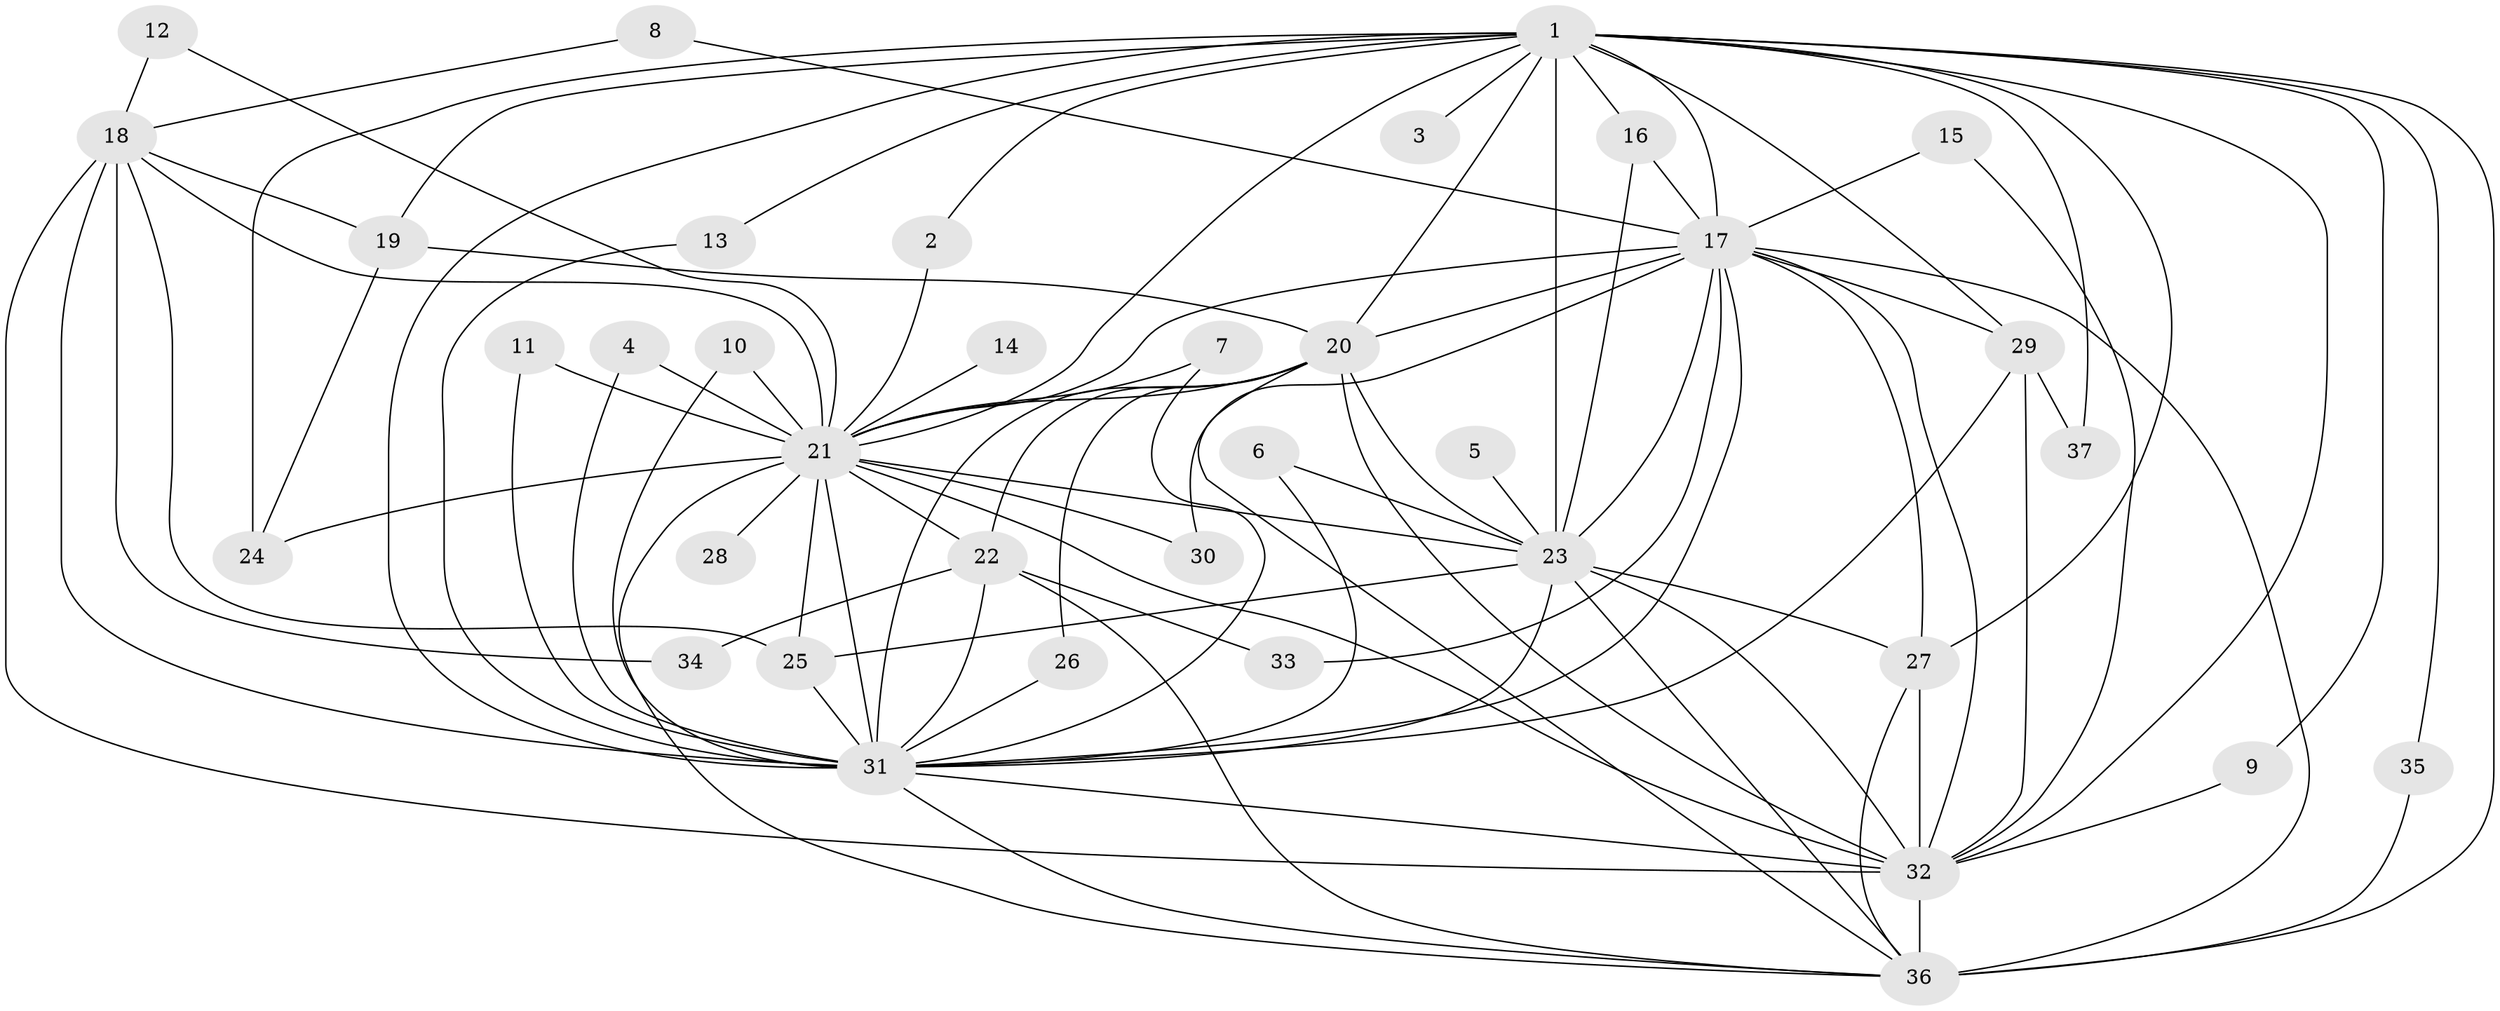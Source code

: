 // original degree distribution, {19: 0.02857142857142857, 14: 0.02857142857142857, 15: 0.014285714285714285, 10: 0.014285714285714285, 16: 0.014285714285714285, 24: 0.014285714285714285, 18: 0.014285714285714285, 23: 0.014285714285714285, 3: 0.17142857142857143, 2: 0.5428571428571428, 4: 0.08571428571428572, 5: 0.04285714285714286, 7: 0.014285714285714285}
// Generated by graph-tools (version 1.1) at 2025/25/03/09/25 03:25:46]
// undirected, 37 vertices, 95 edges
graph export_dot {
graph [start="1"]
  node [color=gray90,style=filled];
  1;
  2;
  3;
  4;
  5;
  6;
  7;
  8;
  9;
  10;
  11;
  12;
  13;
  14;
  15;
  16;
  17;
  18;
  19;
  20;
  21;
  22;
  23;
  24;
  25;
  26;
  27;
  28;
  29;
  30;
  31;
  32;
  33;
  34;
  35;
  36;
  37;
  1 -- 2 [weight=1.0];
  1 -- 3 [weight=2.0];
  1 -- 9 [weight=1.0];
  1 -- 13 [weight=1.0];
  1 -- 16 [weight=1.0];
  1 -- 17 [weight=5.0];
  1 -- 19 [weight=2.0];
  1 -- 20 [weight=3.0];
  1 -- 21 [weight=4.0];
  1 -- 23 [weight=5.0];
  1 -- 24 [weight=3.0];
  1 -- 27 [weight=1.0];
  1 -- 29 [weight=1.0];
  1 -- 31 [weight=3.0];
  1 -- 32 [weight=3.0];
  1 -- 35 [weight=1.0];
  1 -- 36 [weight=4.0];
  1 -- 37 [weight=1.0];
  2 -- 21 [weight=1.0];
  4 -- 21 [weight=1.0];
  4 -- 31 [weight=1.0];
  5 -- 23 [weight=1.0];
  6 -- 23 [weight=1.0];
  6 -- 31 [weight=1.0];
  7 -- 21 [weight=1.0];
  7 -- 31 [weight=1.0];
  8 -- 17 [weight=1.0];
  8 -- 18 [weight=1.0];
  9 -- 32 [weight=1.0];
  10 -- 21 [weight=1.0];
  10 -- 31 [weight=1.0];
  11 -- 21 [weight=1.0];
  11 -- 31 [weight=1.0];
  12 -- 18 [weight=1.0];
  12 -- 21 [weight=1.0];
  13 -- 31 [weight=1.0];
  14 -- 21 [weight=1.0];
  15 -- 17 [weight=1.0];
  15 -- 32 [weight=1.0];
  16 -- 17 [weight=1.0];
  16 -- 23 [weight=1.0];
  17 -- 20 [weight=2.0];
  17 -- 21 [weight=1.0];
  17 -- 23 [weight=1.0];
  17 -- 27 [weight=1.0];
  17 -- 29 [weight=1.0];
  17 -- 30 [weight=1.0];
  17 -- 31 [weight=1.0];
  17 -- 32 [weight=1.0];
  17 -- 33 [weight=1.0];
  17 -- 36 [weight=1.0];
  18 -- 19 [weight=1.0];
  18 -- 21 [weight=1.0];
  18 -- 25 [weight=1.0];
  18 -- 31 [weight=2.0];
  18 -- 32 [weight=1.0];
  18 -- 34 [weight=1.0];
  19 -- 20 [weight=1.0];
  19 -- 24 [weight=1.0];
  20 -- 21 [weight=1.0];
  20 -- 22 [weight=1.0];
  20 -- 23 [weight=1.0];
  20 -- 26 [weight=1.0];
  20 -- 31 [weight=1.0];
  20 -- 32 [weight=2.0];
  20 -- 36 [weight=1.0];
  21 -- 22 [weight=2.0];
  21 -- 23 [weight=1.0];
  21 -- 24 [weight=1.0];
  21 -- 25 [weight=1.0];
  21 -- 28 [weight=2.0];
  21 -- 30 [weight=1.0];
  21 -- 31 [weight=2.0];
  21 -- 32 [weight=1.0];
  21 -- 36 [weight=1.0];
  22 -- 31 [weight=1.0];
  22 -- 33 [weight=1.0];
  22 -- 34 [weight=1.0];
  22 -- 36 [weight=1.0];
  23 -- 25 [weight=1.0];
  23 -- 27 [weight=1.0];
  23 -- 31 [weight=1.0];
  23 -- 32 [weight=1.0];
  23 -- 36 [weight=2.0];
  25 -- 31 [weight=1.0];
  26 -- 31 [weight=1.0];
  27 -- 32 [weight=1.0];
  27 -- 36 [weight=1.0];
  29 -- 31 [weight=1.0];
  29 -- 32 [weight=1.0];
  29 -- 37 [weight=1.0];
  31 -- 32 [weight=1.0];
  31 -- 36 [weight=1.0];
  32 -- 36 [weight=2.0];
  35 -- 36 [weight=1.0];
}
